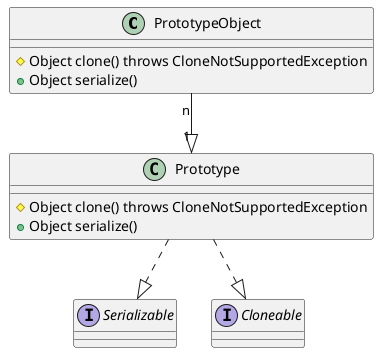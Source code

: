 @startuml
'https://plantuml.com/class-diagram

'克隆对象
PrototypeObject "n" --|> "1" Prototype

'实现
Prototype ..|> Serializable
Prototype ..|> Cloneable

'生成类
class PrototypeObject {
    #Object clone() throws CloneNotSupportedException
    +Object serialize()
}

'原型类
class Prototype {
    #Object clone() throws CloneNotSupportedException
    +Object serialize()
}

'序列化接口
interface Serializable {
}

'clone接口
interface Cloneable {
}

@enduml
